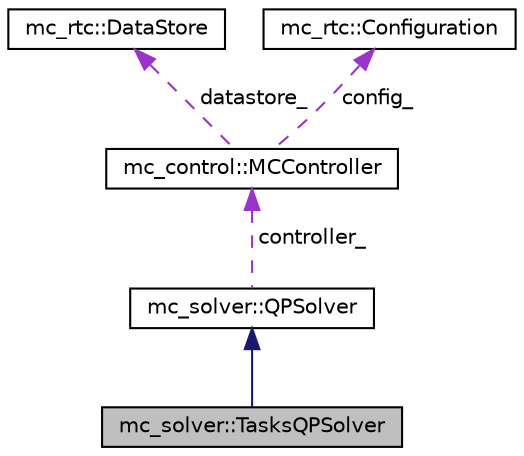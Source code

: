 digraph "mc_solver::TasksQPSolver"
{
 // INTERACTIVE_SVG=YES
  edge [fontname="Helvetica",fontsize="10",labelfontname="Helvetica",labelfontsize="10"];
  node [fontname="Helvetica",fontsize="10",shape=record];
  Node2 [label="mc_solver::TasksQPSolver",height=0.2,width=0.4,color="black", fillcolor="grey75", style="filled", fontcolor="black"];
  Node3 -> Node2 [dir="back",color="midnightblue",fontsize="10",style="solid",fontname="Helvetica"];
  Node3 [label="mc_solver::QPSolver",height=0.2,width=0.4,color="black", fillcolor="white", style="filled",URL="$structmc__solver_1_1QPSolver.html"];
  Node4 -> Node3 [dir="back",color="darkorchid3",fontsize="10",style="dashed",label=" controller_" ,fontname="Helvetica"];
  Node4 [label="mc_control::MCController",height=0.2,width=0.4,color="black", fillcolor="white", style="filled",URL="$structmc__control_1_1MCController.html",tooltip="MCController is the base class to implement all controllers. It assumes that at least two robots are ..."];
  Node5 -> Node4 [dir="back",color="darkorchid3",fontsize="10",style="dashed",label=" datastore_" ,fontname="Helvetica"];
  Node5 [label="mc_rtc::DataStore",height=0.2,width=0.4,color="black", fillcolor="white", style="filled",URL="$structmc__rtc_1_1DataStore.html",tooltip="Generic data store. "];
  Node6 -> Node4 [dir="back",color="darkorchid3",fontsize="10",style="dashed",label=" config_" ,fontname="Helvetica"];
  Node6 [label="mc_rtc::Configuration",height=0.2,width=0.4,color="black", fillcolor="white", style="filled",URL="$structmc__rtc_1_1Configuration.html",tooltip="Simplify access to values hold within a JSON file. "];
}
